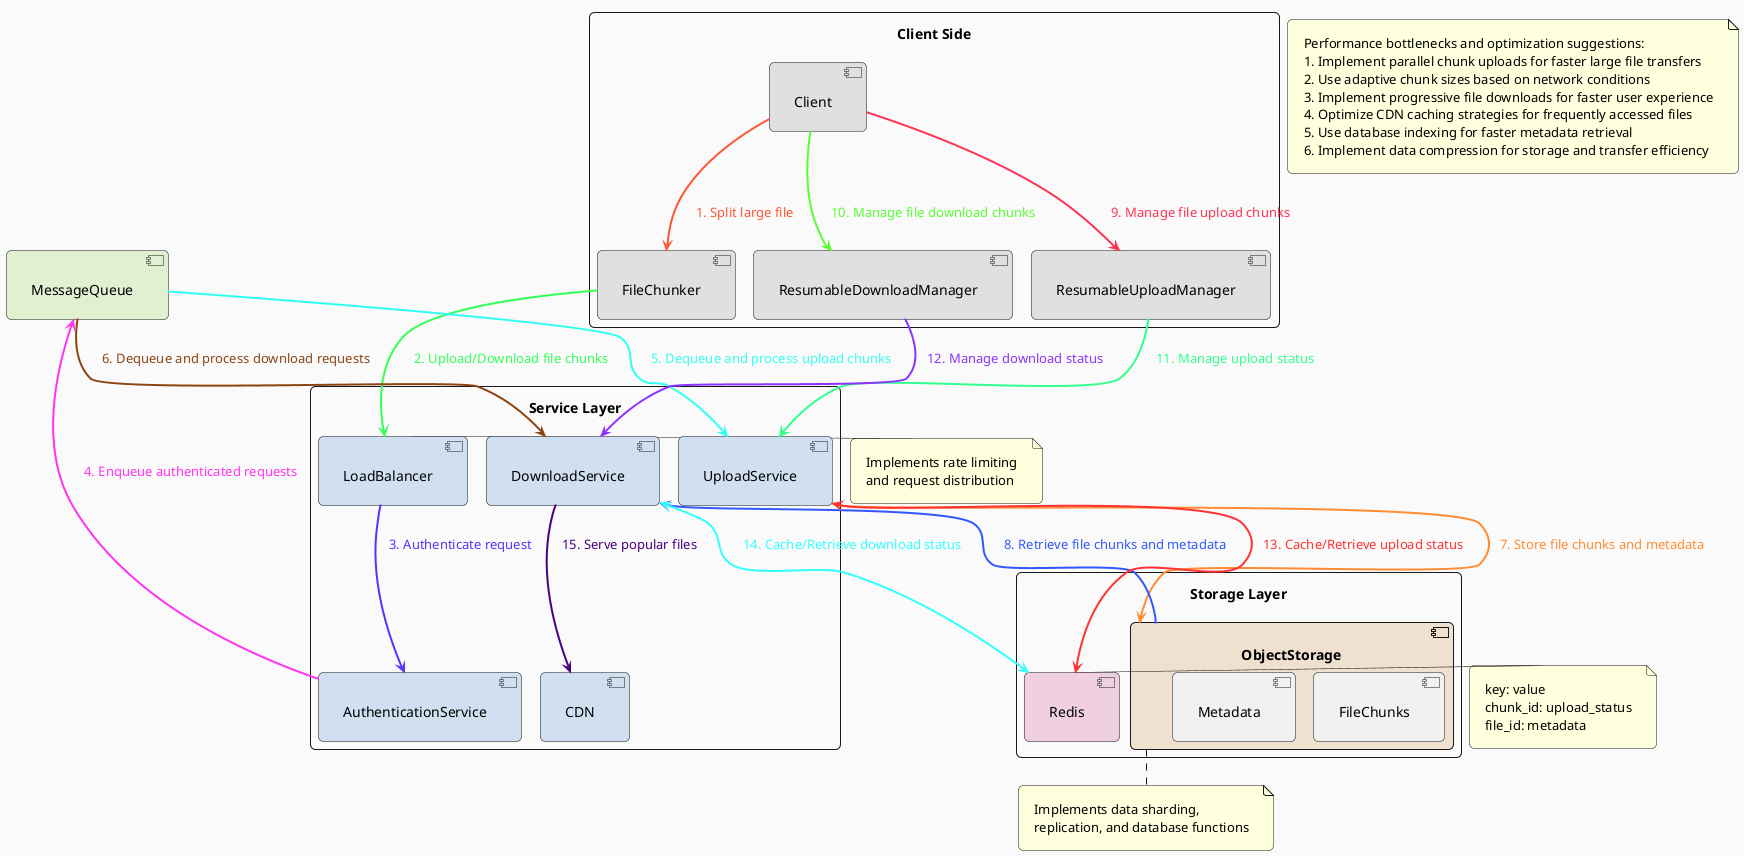@startuml
!pragma layout smetana
skinparam backgroundColor #FAFAFA
skinparam handwritten false
skinparam shadowing false
skinparam padding 10
skinparam roundCorner 10
allowmixing

' Color definitions
!define CLIENT_COLOR E0E0E0
!define SERVICE_COLOR D0E0F0
!define STORAGE_COLOR F0E0D0
!define QUEUE_COLOR E0F0D0
!define CACHE_COLOR F0D0E0

rectangle "Client Side" {
    component "Client" as Client #CLIENT_COLOR
    component "FileChunker" as FileChunker #CLIENT_COLOR
    component "ResumableUploadManager" as ResumableUploadManager #CLIENT_COLOR
    component "ResumableDownloadManager" as ResumableDownloadManager #CLIENT_COLOR
}

rectangle "Service Layer" {
    component "LoadBalancer" as LoadBalancer #SERVICE_COLOR
    component "UploadService" as UploadService #SERVICE_COLOR
    component "DownloadService" as DownloadService #SERVICE_COLOR
    component "CDN" as CDN #SERVICE_COLOR
    component "AuthenticationService" as AuthService #SERVICE_COLOR
}

rectangle "Storage Layer" {
    component "ObjectStorage" as ObjectStorage #STORAGE_COLOR {
        component "FileChunks" as FileChunks
        component "Metadata" as Metadata
    }
    component "Redis" as Redis #CACHE_COLOR
}

component "MessageQueue" as MessageQueue #QUEUE_COLOR

note right of LoadBalancer
    Implements rate limiting
    and request distribution
end note

note bottom of ObjectStorage
    Implements data sharding,
    replication, and database functions
end note

note right of Redis
    key: value
    chunk_id: upload_status
    file_id: metadata
end note

Client -[#FF5733,thickness=2]-> FileChunker : <color:#FF5733>1. Split large file</color>
FileChunker -[#33FF57,thickness=2]-> LoadBalancer : <color:#33FF57>2. Upload/Download file chunks</color>
LoadBalancer -[#5733FF,thickness=2]-> AuthService : <color:#5733FF>3. Authenticate request</color>
AuthService -[#FF33F1,thickness=2]-> MessageQueue : <color:#FF33F1>4. Enqueue authenticated requests</color>
MessageQueue -[#33FFF1,thickness=2]-> UploadService : <color:#33FFF1>5. Dequeue and process upload chunks</color>
MessageQueue -[#8B4513,thickness=2]-> DownloadService : <color:#8B4513>6. Dequeue and process download requests</color>
UploadService -[#FF8C33,thickness=2]-> ObjectStorage : <color:#FF8C33>7. Store file chunks and metadata</color>
DownloadService <-[#3357FF,thickness=2]- ObjectStorage : <color:#3357FF>8. Retrieve file chunks and metadata</color>
Client -[#FF3357,thickness=2]-> ResumableUploadManager : <color:#FF3357>9. Manage file upload chunks</color>
Client -[#57FF33,thickness=2]-> ResumableDownloadManager : <color:#57FF33>10. Manage file download chunks</color>
ResumableUploadManager -[#33FF8C,thickness=2]-> UploadService : <color:#33FF8C>11. Manage upload status</color>
ResumableDownloadManager -[#8C33FF,thickness=2]-> DownloadService : <color:#8C33FF>12. Manage download status</color>
UploadService <-[#FF3333,thickness=2]-> Redis : <color:#FF3333>13. Cache/Retrieve upload status</color>
DownloadService <-[#33FFFF,thickness=2]-> Redis : <color:#33FFFF>14. Cache/Retrieve download status</color>
DownloadService -[#4B0082,thickness=2]-> CDN : <color:#4B0082>15. Serve popular files</color>

note as PerformanceNote
    Performance bottlenecks and optimization suggestions:
    1. Implement parallel chunk uploads for faster large file transfers
    2. Use adaptive chunk sizes based on network conditions
    3. Implement progressive file downloads for faster user experience
    4. Optimize CDN caching strategies for frequently accessed files
    5. Use database indexing for faster metadata retrieval
    6. Implement data compression for storage and transfer efficiency
end note

@enduml
